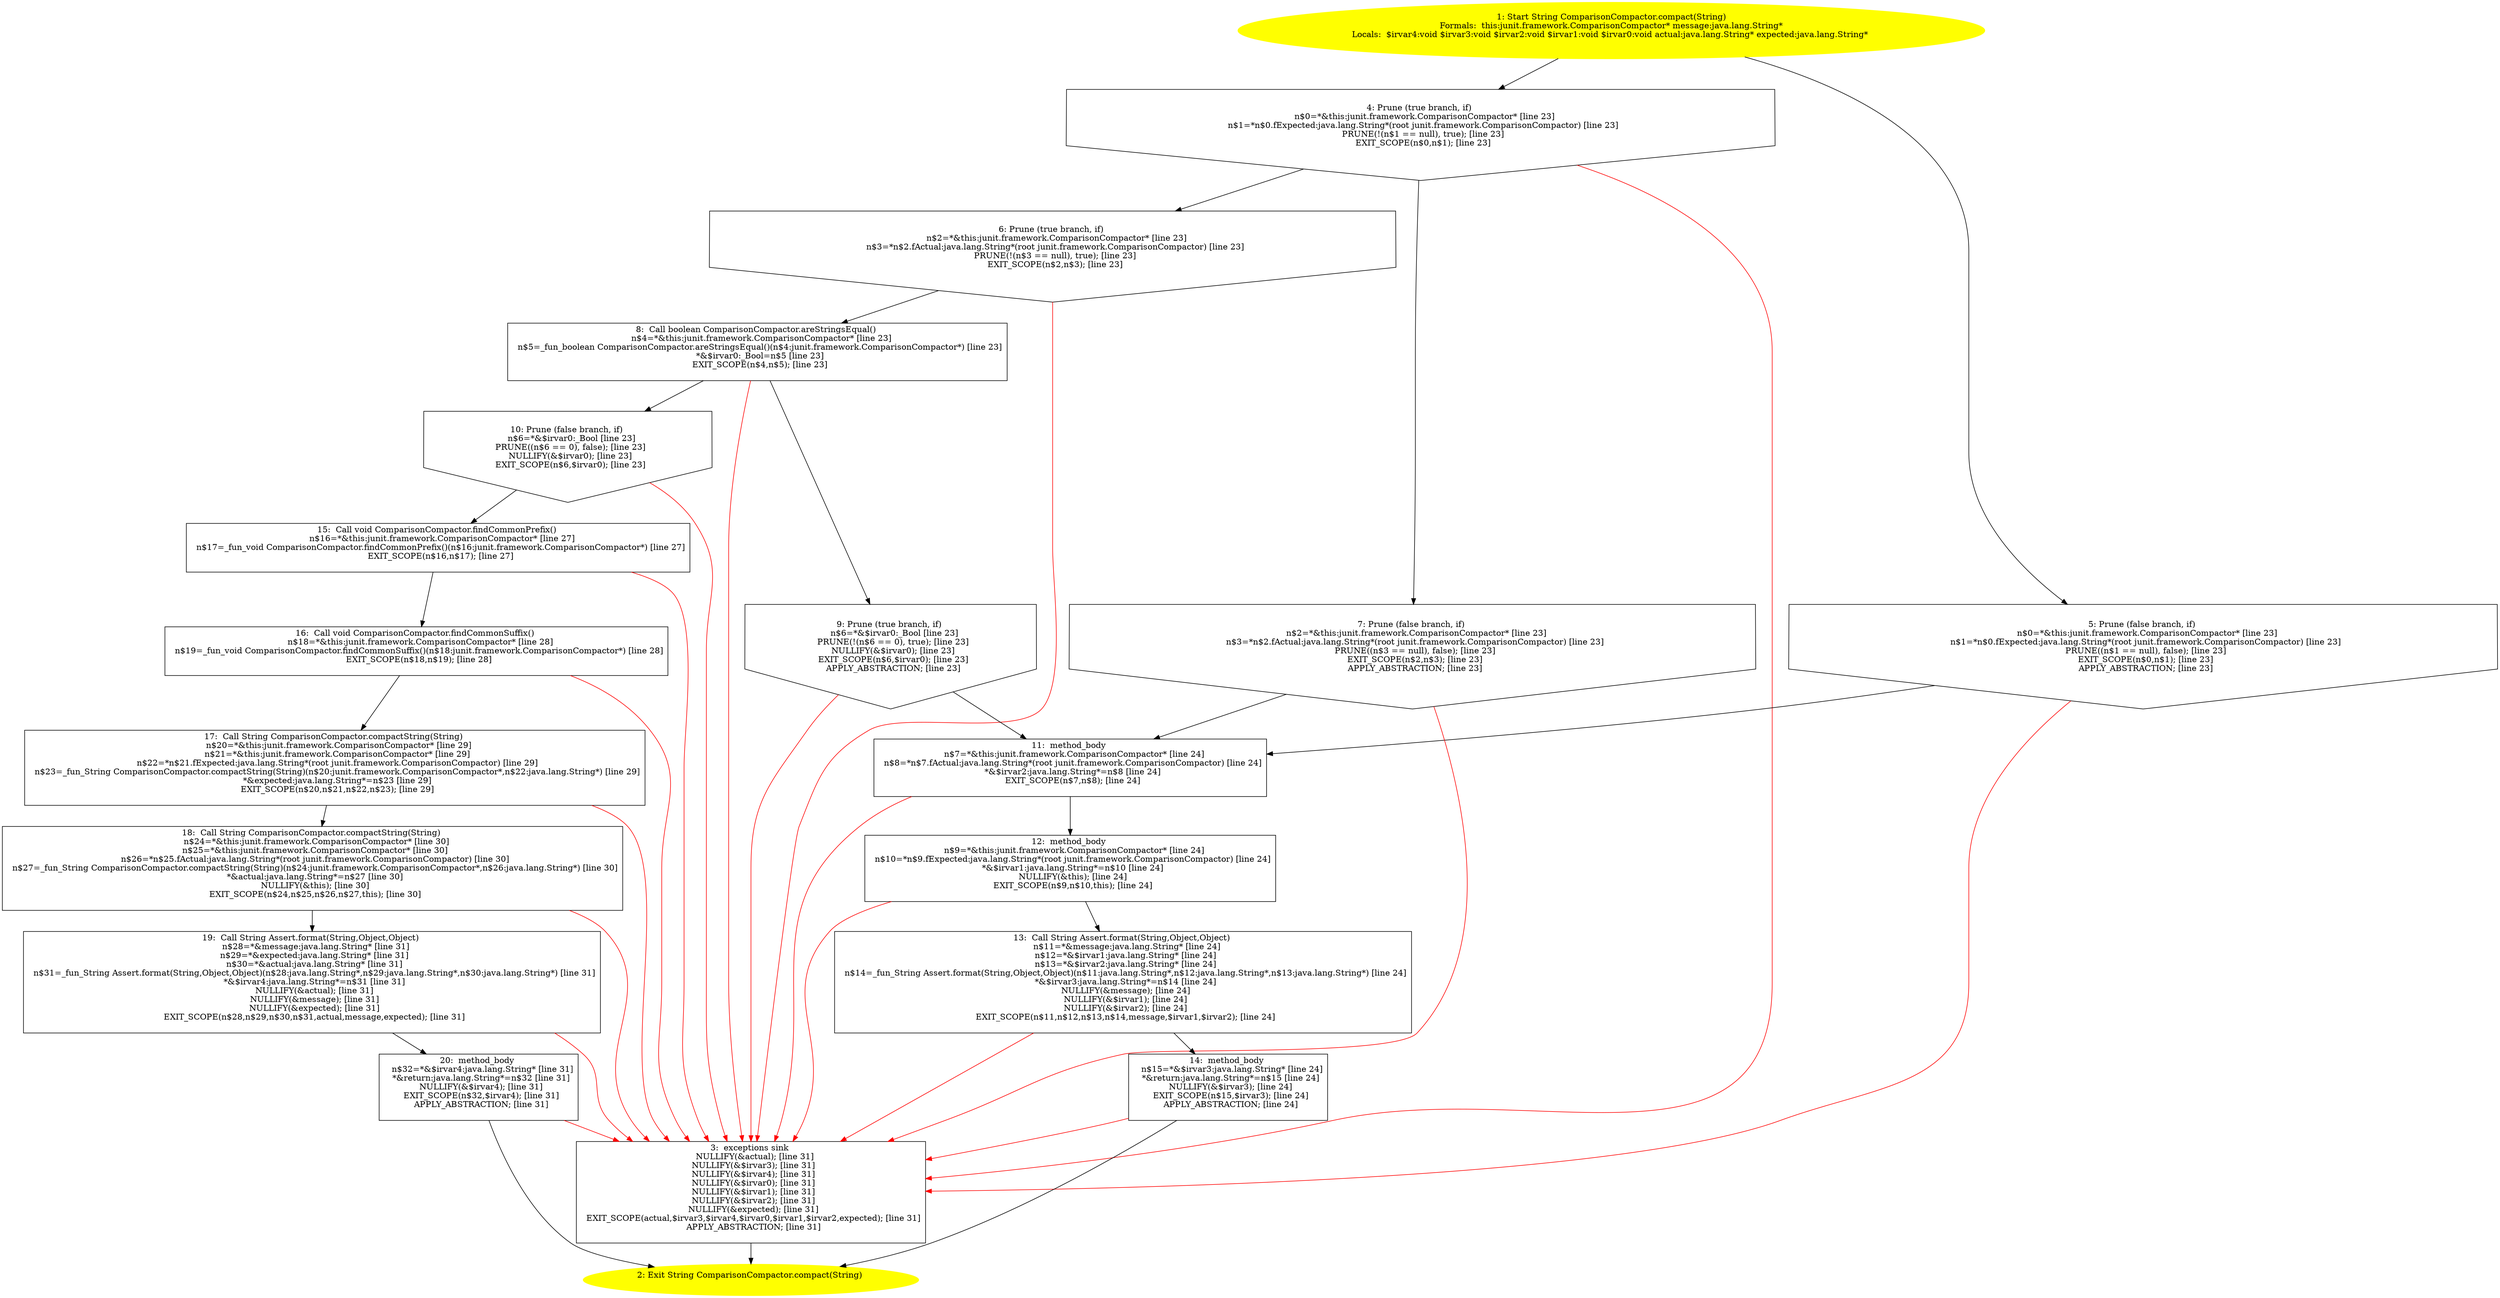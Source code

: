 /* @generated */
digraph cfg {
"junit.framework.ComparisonCompactor.compact(java.lang.String):java.lang.String.ce2cc4080abf94adb4b3c8c2af2258cd_1" [label="1: Start String ComparisonCompactor.compact(String)\nFormals:  this:junit.framework.ComparisonCompactor* message:java.lang.String*\nLocals:  $irvar4:void $irvar3:void $irvar2:void $irvar1:void $irvar0:void actual:java.lang.String* expected:java.lang.String* \n  " color=yellow style=filled]
	

	 "junit.framework.ComparisonCompactor.compact(java.lang.String):java.lang.String.ce2cc4080abf94adb4b3c8c2af2258cd_1" -> "junit.framework.ComparisonCompactor.compact(java.lang.String):java.lang.String.ce2cc4080abf94adb4b3c8c2af2258cd_4" ;
	 "junit.framework.ComparisonCompactor.compact(java.lang.String):java.lang.String.ce2cc4080abf94adb4b3c8c2af2258cd_1" -> "junit.framework.ComparisonCompactor.compact(java.lang.String):java.lang.String.ce2cc4080abf94adb4b3c8c2af2258cd_5" ;
"junit.framework.ComparisonCompactor.compact(java.lang.String):java.lang.String.ce2cc4080abf94adb4b3c8c2af2258cd_2" [label="2: Exit String ComparisonCompactor.compact(String) \n  " color=yellow style=filled]
	

"junit.framework.ComparisonCompactor.compact(java.lang.String):java.lang.String.ce2cc4080abf94adb4b3c8c2af2258cd_3" [label="3:  exceptions sink \n   NULLIFY(&actual); [line 31]\n  NULLIFY(&$irvar3); [line 31]\n  NULLIFY(&$irvar4); [line 31]\n  NULLIFY(&$irvar0); [line 31]\n  NULLIFY(&$irvar1); [line 31]\n  NULLIFY(&$irvar2); [line 31]\n  NULLIFY(&expected); [line 31]\n  EXIT_SCOPE(actual,$irvar3,$irvar4,$irvar0,$irvar1,$irvar2,expected); [line 31]\n  APPLY_ABSTRACTION; [line 31]\n " shape="box"]
	

	 "junit.framework.ComparisonCompactor.compact(java.lang.String):java.lang.String.ce2cc4080abf94adb4b3c8c2af2258cd_3" -> "junit.framework.ComparisonCompactor.compact(java.lang.String):java.lang.String.ce2cc4080abf94adb4b3c8c2af2258cd_2" ;
"junit.framework.ComparisonCompactor.compact(java.lang.String):java.lang.String.ce2cc4080abf94adb4b3c8c2af2258cd_4" [label="4: Prune (true branch, if) \n   n$0=*&this:junit.framework.ComparisonCompactor* [line 23]\n  n$1=*n$0.fExpected:java.lang.String*(root junit.framework.ComparisonCompactor) [line 23]\n  PRUNE(!(n$1 == null), true); [line 23]\n  EXIT_SCOPE(n$0,n$1); [line 23]\n " shape="invhouse"]
	

	 "junit.framework.ComparisonCompactor.compact(java.lang.String):java.lang.String.ce2cc4080abf94adb4b3c8c2af2258cd_4" -> "junit.framework.ComparisonCompactor.compact(java.lang.String):java.lang.String.ce2cc4080abf94adb4b3c8c2af2258cd_6" ;
	 "junit.framework.ComparisonCompactor.compact(java.lang.String):java.lang.String.ce2cc4080abf94adb4b3c8c2af2258cd_4" -> "junit.framework.ComparisonCompactor.compact(java.lang.String):java.lang.String.ce2cc4080abf94adb4b3c8c2af2258cd_7" ;
	 "junit.framework.ComparisonCompactor.compact(java.lang.String):java.lang.String.ce2cc4080abf94adb4b3c8c2af2258cd_4" -> "junit.framework.ComparisonCompactor.compact(java.lang.String):java.lang.String.ce2cc4080abf94adb4b3c8c2af2258cd_3" [color="red" ];
"junit.framework.ComparisonCompactor.compact(java.lang.String):java.lang.String.ce2cc4080abf94adb4b3c8c2af2258cd_5" [label="5: Prune (false branch, if) \n   n$0=*&this:junit.framework.ComparisonCompactor* [line 23]\n  n$1=*n$0.fExpected:java.lang.String*(root junit.framework.ComparisonCompactor) [line 23]\n  PRUNE((n$1 == null), false); [line 23]\n  EXIT_SCOPE(n$0,n$1); [line 23]\n  APPLY_ABSTRACTION; [line 23]\n " shape="invhouse"]
	

	 "junit.framework.ComparisonCompactor.compact(java.lang.String):java.lang.String.ce2cc4080abf94adb4b3c8c2af2258cd_5" -> "junit.framework.ComparisonCompactor.compact(java.lang.String):java.lang.String.ce2cc4080abf94adb4b3c8c2af2258cd_11" ;
	 "junit.framework.ComparisonCompactor.compact(java.lang.String):java.lang.String.ce2cc4080abf94adb4b3c8c2af2258cd_5" -> "junit.framework.ComparisonCompactor.compact(java.lang.String):java.lang.String.ce2cc4080abf94adb4b3c8c2af2258cd_3" [color="red" ];
"junit.framework.ComparisonCompactor.compact(java.lang.String):java.lang.String.ce2cc4080abf94adb4b3c8c2af2258cd_6" [label="6: Prune (true branch, if) \n   n$2=*&this:junit.framework.ComparisonCompactor* [line 23]\n  n$3=*n$2.fActual:java.lang.String*(root junit.framework.ComparisonCompactor) [line 23]\n  PRUNE(!(n$3 == null), true); [line 23]\n  EXIT_SCOPE(n$2,n$3); [line 23]\n " shape="invhouse"]
	

	 "junit.framework.ComparisonCompactor.compact(java.lang.String):java.lang.String.ce2cc4080abf94adb4b3c8c2af2258cd_6" -> "junit.framework.ComparisonCompactor.compact(java.lang.String):java.lang.String.ce2cc4080abf94adb4b3c8c2af2258cd_8" ;
	 "junit.framework.ComparisonCompactor.compact(java.lang.String):java.lang.String.ce2cc4080abf94adb4b3c8c2af2258cd_6" -> "junit.framework.ComparisonCompactor.compact(java.lang.String):java.lang.String.ce2cc4080abf94adb4b3c8c2af2258cd_3" [color="red" ];
"junit.framework.ComparisonCompactor.compact(java.lang.String):java.lang.String.ce2cc4080abf94adb4b3c8c2af2258cd_7" [label="7: Prune (false branch, if) \n   n$2=*&this:junit.framework.ComparisonCompactor* [line 23]\n  n$3=*n$2.fActual:java.lang.String*(root junit.framework.ComparisonCompactor) [line 23]\n  PRUNE((n$3 == null), false); [line 23]\n  EXIT_SCOPE(n$2,n$3); [line 23]\n  APPLY_ABSTRACTION; [line 23]\n " shape="invhouse"]
	

	 "junit.framework.ComparisonCompactor.compact(java.lang.String):java.lang.String.ce2cc4080abf94adb4b3c8c2af2258cd_7" -> "junit.framework.ComparisonCompactor.compact(java.lang.String):java.lang.String.ce2cc4080abf94adb4b3c8c2af2258cd_11" ;
	 "junit.framework.ComparisonCompactor.compact(java.lang.String):java.lang.String.ce2cc4080abf94adb4b3c8c2af2258cd_7" -> "junit.framework.ComparisonCompactor.compact(java.lang.String):java.lang.String.ce2cc4080abf94adb4b3c8c2af2258cd_3" [color="red" ];
"junit.framework.ComparisonCompactor.compact(java.lang.String):java.lang.String.ce2cc4080abf94adb4b3c8c2af2258cd_8" [label="8:  Call boolean ComparisonCompactor.areStringsEqual() \n   n$4=*&this:junit.framework.ComparisonCompactor* [line 23]\n  n$5=_fun_boolean ComparisonCompactor.areStringsEqual()(n$4:junit.framework.ComparisonCompactor*) [line 23]\n  *&$irvar0:_Bool=n$5 [line 23]\n  EXIT_SCOPE(n$4,n$5); [line 23]\n " shape="box"]
	

	 "junit.framework.ComparisonCompactor.compact(java.lang.String):java.lang.String.ce2cc4080abf94adb4b3c8c2af2258cd_8" -> "junit.framework.ComparisonCompactor.compact(java.lang.String):java.lang.String.ce2cc4080abf94adb4b3c8c2af2258cd_9" ;
	 "junit.framework.ComparisonCompactor.compact(java.lang.String):java.lang.String.ce2cc4080abf94adb4b3c8c2af2258cd_8" -> "junit.framework.ComparisonCompactor.compact(java.lang.String):java.lang.String.ce2cc4080abf94adb4b3c8c2af2258cd_10" ;
	 "junit.framework.ComparisonCompactor.compact(java.lang.String):java.lang.String.ce2cc4080abf94adb4b3c8c2af2258cd_8" -> "junit.framework.ComparisonCompactor.compact(java.lang.String):java.lang.String.ce2cc4080abf94adb4b3c8c2af2258cd_3" [color="red" ];
"junit.framework.ComparisonCompactor.compact(java.lang.String):java.lang.String.ce2cc4080abf94adb4b3c8c2af2258cd_9" [label="9: Prune (true branch, if) \n   n$6=*&$irvar0:_Bool [line 23]\n  PRUNE(!(n$6 == 0), true); [line 23]\n  NULLIFY(&$irvar0); [line 23]\n  EXIT_SCOPE(n$6,$irvar0); [line 23]\n  APPLY_ABSTRACTION; [line 23]\n " shape="invhouse"]
	

	 "junit.framework.ComparisonCompactor.compact(java.lang.String):java.lang.String.ce2cc4080abf94adb4b3c8c2af2258cd_9" -> "junit.framework.ComparisonCompactor.compact(java.lang.String):java.lang.String.ce2cc4080abf94adb4b3c8c2af2258cd_11" ;
	 "junit.framework.ComparisonCompactor.compact(java.lang.String):java.lang.String.ce2cc4080abf94adb4b3c8c2af2258cd_9" -> "junit.framework.ComparisonCompactor.compact(java.lang.String):java.lang.String.ce2cc4080abf94adb4b3c8c2af2258cd_3" [color="red" ];
"junit.framework.ComparisonCompactor.compact(java.lang.String):java.lang.String.ce2cc4080abf94adb4b3c8c2af2258cd_10" [label="10: Prune (false branch, if) \n   n$6=*&$irvar0:_Bool [line 23]\n  PRUNE((n$6 == 0), false); [line 23]\n  NULLIFY(&$irvar0); [line 23]\n  EXIT_SCOPE(n$6,$irvar0); [line 23]\n " shape="invhouse"]
	

	 "junit.framework.ComparisonCompactor.compact(java.lang.String):java.lang.String.ce2cc4080abf94adb4b3c8c2af2258cd_10" -> "junit.framework.ComparisonCompactor.compact(java.lang.String):java.lang.String.ce2cc4080abf94adb4b3c8c2af2258cd_15" ;
	 "junit.framework.ComparisonCompactor.compact(java.lang.String):java.lang.String.ce2cc4080abf94adb4b3c8c2af2258cd_10" -> "junit.framework.ComparisonCompactor.compact(java.lang.String):java.lang.String.ce2cc4080abf94adb4b3c8c2af2258cd_3" [color="red" ];
"junit.framework.ComparisonCompactor.compact(java.lang.String):java.lang.String.ce2cc4080abf94adb4b3c8c2af2258cd_11" [label="11:  method_body \n   n$7=*&this:junit.framework.ComparisonCompactor* [line 24]\n  n$8=*n$7.fActual:java.lang.String*(root junit.framework.ComparisonCompactor) [line 24]\n  *&$irvar2:java.lang.String*=n$8 [line 24]\n  EXIT_SCOPE(n$7,n$8); [line 24]\n " shape="box"]
	

	 "junit.framework.ComparisonCompactor.compact(java.lang.String):java.lang.String.ce2cc4080abf94adb4b3c8c2af2258cd_11" -> "junit.framework.ComparisonCompactor.compact(java.lang.String):java.lang.String.ce2cc4080abf94adb4b3c8c2af2258cd_12" ;
	 "junit.framework.ComparisonCompactor.compact(java.lang.String):java.lang.String.ce2cc4080abf94adb4b3c8c2af2258cd_11" -> "junit.framework.ComparisonCompactor.compact(java.lang.String):java.lang.String.ce2cc4080abf94adb4b3c8c2af2258cd_3" [color="red" ];
"junit.framework.ComparisonCompactor.compact(java.lang.String):java.lang.String.ce2cc4080abf94adb4b3c8c2af2258cd_12" [label="12:  method_body \n   n$9=*&this:junit.framework.ComparisonCompactor* [line 24]\n  n$10=*n$9.fExpected:java.lang.String*(root junit.framework.ComparisonCompactor) [line 24]\n  *&$irvar1:java.lang.String*=n$10 [line 24]\n  NULLIFY(&this); [line 24]\n  EXIT_SCOPE(n$9,n$10,this); [line 24]\n " shape="box"]
	

	 "junit.framework.ComparisonCompactor.compact(java.lang.String):java.lang.String.ce2cc4080abf94adb4b3c8c2af2258cd_12" -> "junit.framework.ComparisonCompactor.compact(java.lang.String):java.lang.String.ce2cc4080abf94adb4b3c8c2af2258cd_13" ;
	 "junit.framework.ComparisonCompactor.compact(java.lang.String):java.lang.String.ce2cc4080abf94adb4b3c8c2af2258cd_12" -> "junit.framework.ComparisonCompactor.compact(java.lang.String):java.lang.String.ce2cc4080abf94adb4b3c8c2af2258cd_3" [color="red" ];
"junit.framework.ComparisonCompactor.compact(java.lang.String):java.lang.String.ce2cc4080abf94adb4b3c8c2af2258cd_13" [label="13:  Call String Assert.format(String,Object,Object) \n   n$11=*&message:java.lang.String* [line 24]\n  n$12=*&$irvar1:java.lang.String* [line 24]\n  n$13=*&$irvar2:java.lang.String* [line 24]\n  n$14=_fun_String Assert.format(String,Object,Object)(n$11:java.lang.String*,n$12:java.lang.String*,n$13:java.lang.String*) [line 24]\n  *&$irvar3:java.lang.String*=n$14 [line 24]\n  NULLIFY(&message); [line 24]\n  NULLIFY(&$irvar1); [line 24]\n  NULLIFY(&$irvar2); [line 24]\n  EXIT_SCOPE(n$11,n$12,n$13,n$14,message,$irvar1,$irvar2); [line 24]\n " shape="box"]
	

	 "junit.framework.ComparisonCompactor.compact(java.lang.String):java.lang.String.ce2cc4080abf94adb4b3c8c2af2258cd_13" -> "junit.framework.ComparisonCompactor.compact(java.lang.String):java.lang.String.ce2cc4080abf94adb4b3c8c2af2258cd_14" ;
	 "junit.framework.ComparisonCompactor.compact(java.lang.String):java.lang.String.ce2cc4080abf94adb4b3c8c2af2258cd_13" -> "junit.framework.ComparisonCompactor.compact(java.lang.String):java.lang.String.ce2cc4080abf94adb4b3c8c2af2258cd_3" [color="red" ];
"junit.framework.ComparisonCompactor.compact(java.lang.String):java.lang.String.ce2cc4080abf94adb4b3c8c2af2258cd_14" [label="14:  method_body \n   n$15=*&$irvar3:java.lang.String* [line 24]\n  *&return:java.lang.String*=n$15 [line 24]\n  NULLIFY(&$irvar3); [line 24]\n  EXIT_SCOPE(n$15,$irvar3); [line 24]\n  APPLY_ABSTRACTION; [line 24]\n " shape="box"]
	

	 "junit.framework.ComparisonCompactor.compact(java.lang.String):java.lang.String.ce2cc4080abf94adb4b3c8c2af2258cd_14" -> "junit.framework.ComparisonCompactor.compact(java.lang.String):java.lang.String.ce2cc4080abf94adb4b3c8c2af2258cd_2" ;
	 "junit.framework.ComparisonCompactor.compact(java.lang.String):java.lang.String.ce2cc4080abf94adb4b3c8c2af2258cd_14" -> "junit.framework.ComparisonCompactor.compact(java.lang.String):java.lang.String.ce2cc4080abf94adb4b3c8c2af2258cd_3" [color="red" ];
"junit.framework.ComparisonCompactor.compact(java.lang.String):java.lang.String.ce2cc4080abf94adb4b3c8c2af2258cd_15" [label="15:  Call void ComparisonCompactor.findCommonPrefix() \n   n$16=*&this:junit.framework.ComparisonCompactor* [line 27]\n  n$17=_fun_void ComparisonCompactor.findCommonPrefix()(n$16:junit.framework.ComparisonCompactor*) [line 27]\n  EXIT_SCOPE(n$16,n$17); [line 27]\n " shape="box"]
	

	 "junit.framework.ComparisonCompactor.compact(java.lang.String):java.lang.String.ce2cc4080abf94adb4b3c8c2af2258cd_15" -> "junit.framework.ComparisonCompactor.compact(java.lang.String):java.lang.String.ce2cc4080abf94adb4b3c8c2af2258cd_16" ;
	 "junit.framework.ComparisonCompactor.compact(java.lang.String):java.lang.String.ce2cc4080abf94adb4b3c8c2af2258cd_15" -> "junit.framework.ComparisonCompactor.compact(java.lang.String):java.lang.String.ce2cc4080abf94adb4b3c8c2af2258cd_3" [color="red" ];
"junit.framework.ComparisonCompactor.compact(java.lang.String):java.lang.String.ce2cc4080abf94adb4b3c8c2af2258cd_16" [label="16:  Call void ComparisonCompactor.findCommonSuffix() \n   n$18=*&this:junit.framework.ComparisonCompactor* [line 28]\n  n$19=_fun_void ComparisonCompactor.findCommonSuffix()(n$18:junit.framework.ComparisonCompactor*) [line 28]\n  EXIT_SCOPE(n$18,n$19); [line 28]\n " shape="box"]
	

	 "junit.framework.ComparisonCompactor.compact(java.lang.String):java.lang.String.ce2cc4080abf94adb4b3c8c2af2258cd_16" -> "junit.framework.ComparisonCompactor.compact(java.lang.String):java.lang.String.ce2cc4080abf94adb4b3c8c2af2258cd_17" ;
	 "junit.framework.ComparisonCompactor.compact(java.lang.String):java.lang.String.ce2cc4080abf94adb4b3c8c2af2258cd_16" -> "junit.framework.ComparisonCompactor.compact(java.lang.String):java.lang.String.ce2cc4080abf94adb4b3c8c2af2258cd_3" [color="red" ];
"junit.framework.ComparisonCompactor.compact(java.lang.String):java.lang.String.ce2cc4080abf94adb4b3c8c2af2258cd_17" [label="17:  Call String ComparisonCompactor.compactString(String) \n   n$20=*&this:junit.framework.ComparisonCompactor* [line 29]\n  n$21=*&this:junit.framework.ComparisonCompactor* [line 29]\n  n$22=*n$21.fExpected:java.lang.String*(root junit.framework.ComparisonCompactor) [line 29]\n  n$23=_fun_String ComparisonCompactor.compactString(String)(n$20:junit.framework.ComparisonCompactor*,n$22:java.lang.String*) [line 29]\n  *&expected:java.lang.String*=n$23 [line 29]\n  EXIT_SCOPE(n$20,n$21,n$22,n$23); [line 29]\n " shape="box"]
	

	 "junit.framework.ComparisonCompactor.compact(java.lang.String):java.lang.String.ce2cc4080abf94adb4b3c8c2af2258cd_17" -> "junit.framework.ComparisonCompactor.compact(java.lang.String):java.lang.String.ce2cc4080abf94adb4b3c8c2af2258cd_18" ;
	 "junit.framework.ComparisonCompactor.compact(java.lang.String):java.lang.String.ce2cc4080abf94adb4b3c8c2af2258cd_17" -> "junit.framework.ComparisonCompactor.compact(java.lang.String):java.lang.String.ce2cc4080abf94adb4b3c8c2af2258cd_3" [color="red" ];
"junit.framework.ComparisonCompactor.compact(java.lang.String):java.lang.String.ce2cc4080abf94adb4b3c8c2af2258cd_18" [label="18:  Call String ComparisonCompactor.compactString(String) \n   n$24=*&this:junit.framework.ComparisonCompactor* [line 30]\n  n$25=*&this:junit.framework.ComparisonCompactor* [line 30]\n  n$26=*n$25.fActual:java.lang.String*(root junit.framework.ComparisonCompactor) [line 30]\n  n$27=_fun_String ComparisonCompactor.compactString(String)(n$24:junit.framework.ComparisonCompactor*,n$26:java.lang.String*) [line 30]\n  *&actual:java.lang.String*=n$27 [line 30]\n  NULLIFY(&this); [line 30]\n  EXIT_SCOPE(n$24,n$25,n$26,n$27,this); [line 30]\n " shape="box"]
	

	 "junit.framework.ComparisonCompactor.compact(java.lang.String):java.lang.String.ce2cc4080abf94adb4b3c8c2af2258cd_18" -> "junit.framework.ComparisonCompactor.compact(java.lang.String):java.lang.String.ce2cc4080abf94adb4b3c8c2af2258cd_19" ;
	 "junit.framework.ComparisonCompactor.compact(java.lang.String):java.lang.String.ce2cc4080abf94adb4b3c8c2af2258cd_18" -> "junit.framework.ComparisonCompactor.compact(java.lang.String):java.lang.String.ce2cc4080abf94adb4b3c8c2af2258cd_3" [color="red" ];
"junit.framework.ComparisonCompactor.compact(java.lang.String):java.lang.String.ce2cc4080abf94adb4b3c8c2af2258cd_19" [label="19:  Call String Assert.format(String,Object,Object) \n   n$28=*&message:java.lang.String* [line 31]\n  n$29=*&expected:java.lang.String* [line 31]\n  n$30=*&actual:java.lang.String* [line 31]\n  n$31=_fun_String Assert.format(String,Object,Object)(n$28:java.lang.String*,n$29:java.lang.String*,n$30:java.lang.String*) [line 31]\n  *&$irvar4:java.lang.String*=n$31 [line 31]\n  NULLIFY(&actual); [line 31]\n  NULLIFY(&message); [line 31]\n  NULLIFY(&expected); [line 31]\n  EXIT_SCOPE(n$28,n$29,n$30,n$31,actual,message,expected); [line 31]\n " shape="box"]
	

	 "junit.framework.ComparisonCompactor.compact(java.lang.String):java.lang.String.ce2cc4080abf94adb4b3c8c2af2258cd_19" -> "junit.framework.ComparisonCompactor.compact(java.lang.String):java.lang.String.ce2cc4080abf94adb4b3c8c2af2258cd_20" ;
	 "junit.framework.ComparisonCompactor.compact(java.lang.String):java.lang.String.ce2cc4080abf94adb4b3c8c2af2258cd_19" -> "junit.framework.ComparisonCompactor.compact(java.lang.String):java.lang.String.ce2cc4080abf94adb4b3c8c2af2258cd_3" [color="red" ];
"junit.framework.ComparisonCompactor.compact(java.lang.String):java.lang.String.ce2cc4080abf94adb4b3c8c2af2258cd_20" [label="20:  method_body \n   n$32=*&$irvar4:java.lang.String* [line 31]\n  *&return:java.lang.String*=n$32 [line 31]\n  NULLIFY(&$irvar4); [line 31]\n  EXIT_SCOPE(n$32,$irvar4); [line 31]\n  APPLY_ABSTRACTION; [line 31]\n " shape="box"]
	

	 "junit.framework.ComparisonCompactor.compact(java.lang.String):java.lang.String.ce2cc4080abf94adb4b3c8c2af2258cd_20" -> "junit.framework.ComparisonCompactor.compact(java.lang.String):java.lang.String.ce2cc4080abf94adb4b3c8c2af2258cd_2" ;
	 "junit.framework.ComparisonCompactor.compact(java.lang.String):java.lang.String.ce2cc4080abf94adb4b3c8c2af2258cd_20" -> "junit.framework.ComparisonCompactor.compact(java.lang.String):java.lang.String.ce2cc4080abf94adb4b3c8c2af2258cd_3" [color="red" ];
}
